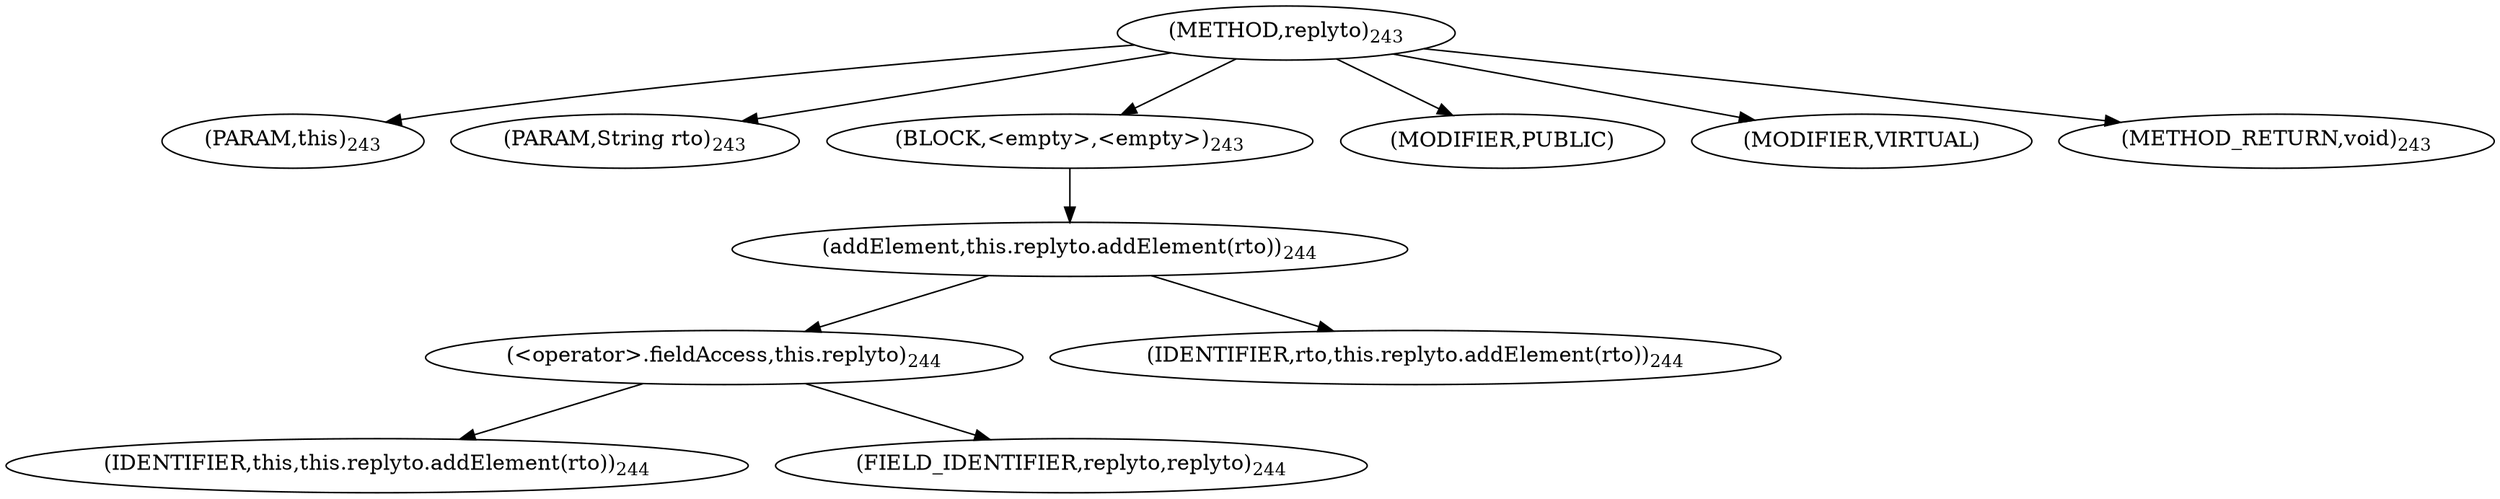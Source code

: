 digraph "replyto" {  
"344" [label = <(METHOD,replyto)<SUB>243</SUB>> ]
"18" [label = <(PARAM,this)<SUB>243</SUB>> ]
"345" [label = <(PARAM,String rto)<SUB>243</SUB>> ]
"346" [label = <(BLOCK,&lt;empty&gt;,&lt;empty&gt;)<SUB>243</SUB>> ]
"347" [label = <(addElement,this.replyto.addElement(rto))<SUB>244</SUB>> ]
"348" [label = <(&lt;operator&gt;.fieldAccess,this.replyto)<SUB>244</SUB>> ]
"17" [label = <(IDENTIFIER,this,this.replyto.addElement(rto))<SUB>244</SUB>> ]
"349" [label = <(FIELD_IDENTIFIER,replyto,replyto)<SUB>244</SUB>> ]
"350" [label = <(IDENTIFIER,rto,this.replyto.addElement(rto))<SUB>244</SUB>> ]
"351" [label = <(MODIFIER,PUBLIC)> ]
"352" [label = <(MODIFIER,VIRTUAL)> ]
"353" [label = <(METHOD_RETURN,void)<SUB>243</SUB>> ]
  "344" -> "18" 
  "344" -> "345" 
  "344" -> "346" 
  "344" -> "351" 
  "344" -> "352" 
  "344" -> "353" 
  "346" -> "347" 
  "347" -> "348" 
  "347" -> "350" 
  "348" -> "17" 
  "348" -> "349" 
}
